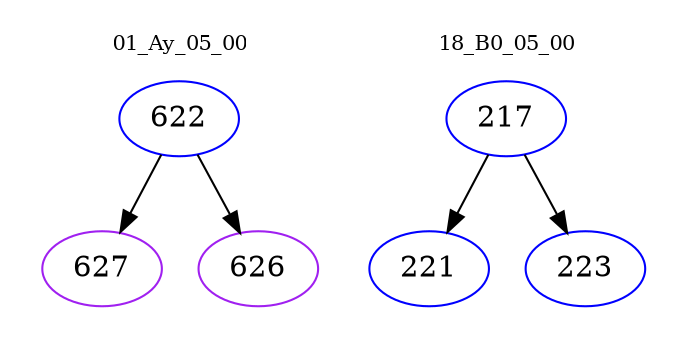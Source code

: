 digraph{
subgraph cluster_0 {
color = white
label = "01_Ay_05_00";
fontsize=10;
T0_622 [label="622", color="blue"]
T0_622 -> T0_627 [color="black"]
T0_627 [label="627", color="purple"]
T0_622 -> T0_626 [color="black"]
T0_626 [label="626", color="purple"]
}
subgraph cluster_1 {
color = white
label = "18_B0_05_00";
fontsize=10;
T1_217 [label="217", color="blue"]
T1_217 -> T1_221 [color="black"]
T1_221 [label="221", color="blue"]
T1_217 -> T1_223 [color="black"]
T1_223 [label="223", color="blue"]
}
}
